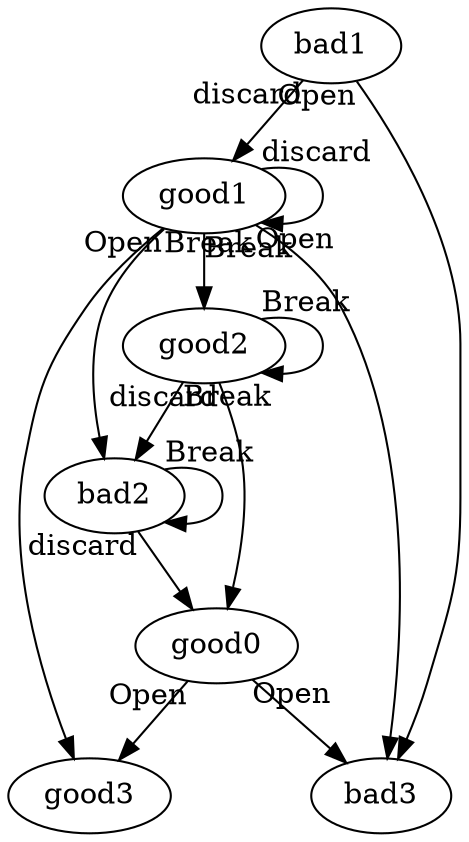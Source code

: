 digraph D {
good0->bad3 [taillabel = "Open"];
good0->good3 [taillabel = "Open"];
bad1->good1 [taillabel = "discard"];
bad1->bad3 [taillabel = "Open"];
good1->good1 [taillabel = "discard"];
good1->bad2 [taillabel = "Break"];
good1->good2 [taillabel = "Break"];
good1->bad3 [taillabel = "Open"];
good1->good3 [taillabel = "Open"];
bad2->good0 [taillabel = "discard"];
bad2->bad2 [taillabel = "Break"];
good2->good0 [taillabel = "discard"];
good2->bad2 [taillabel = "Break"];
good2->good2 [taillabel = "Break"];
}